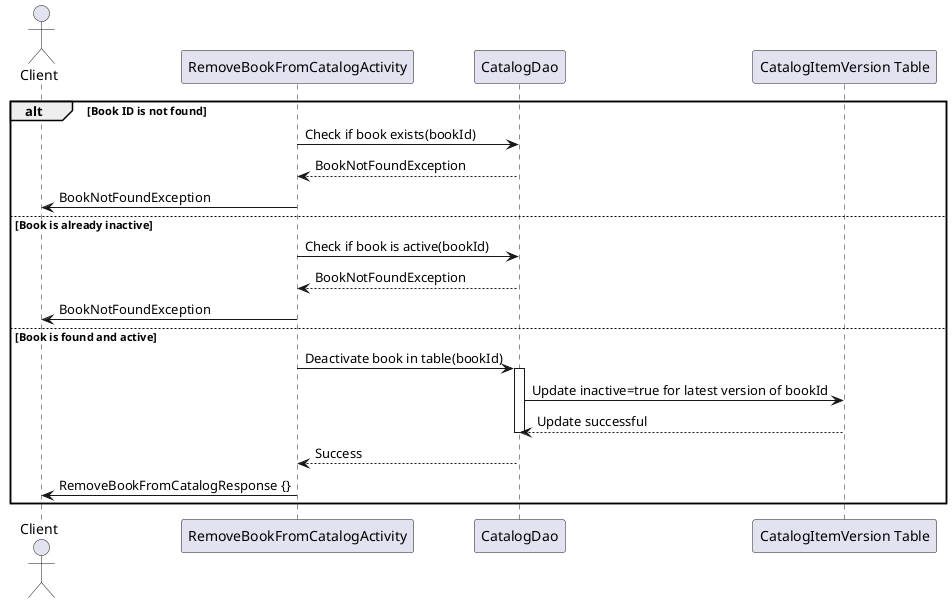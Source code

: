 PARTICIPANTS: use this file for creating the remove book from catalog diagram in mastery task 01
@startuml
actor Client
participant "RemoveBookFromCatalogActivity" as API
participant "CatalogDao" as CS
participant "CatalogItemVersion Table" as Table


alt Book ID is not found
    API -> CS: Check if book exists(bookId)
    CS --> API: BookNotFoundException
    API -> Client: BookNotFoundException
    deactivate API
else Book is already inactive
    API -> CS: Check if book is active(bookId)
    CS --> API: BookNotFoundException
    API -> Client: BookNotFoundException
    deactivate API
else Book is found and active
    API -> CS: Deactivate book in table(bookId)
    activate CS
    CS -> Table: Update inactive=true for latest version of bookId
    Table --> CS: Update successful
    deactivate CS
    CS --> API: Success
    API -> Client: RemoveBookFromCatalogResponse {}
    deactivate API
end

@enduml